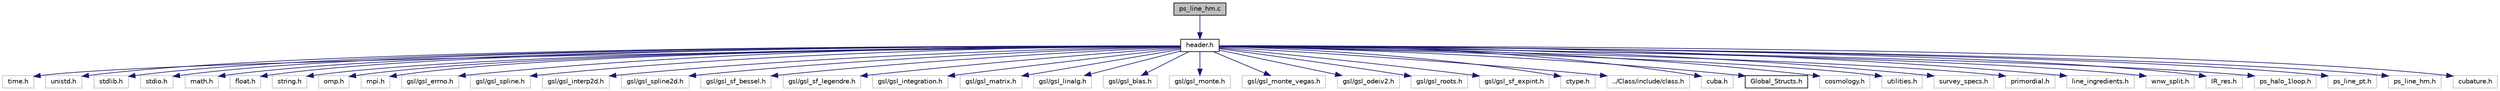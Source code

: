 digraph "ps_line_hm.c"
{
 // LATEX_PDF_SIZE
  edge [fontname="Helvetica",fontsize="10",labelfontname="Helvetica",labelfontsize="10"];
  node [fontname="Helvetica",fontsize="10",shape=record];
  Node1 [label="ps_line_hm.c",height=0.2,width=0.4,color="black", fillcolor="grey75", style="filled", fontcolor="black",tooltip="Documented halo-model computation of line power spectrum, including clustering and stochastic contrib..."];
  Node1 -> Node2 [color="midnightblue",fontsize="10",style="solid"];
  Node2 [label="header.h",height=0.2,width=0.4,color="black", fillcolor="white", style="filled",URL="$df/dcb/header_8h.html",tooltip=" "];
  Node2 -> Node3 [color="midnightblue",fontsize="10",style="solid"];
  Node3 [label="time.h",height=0.2,width=0.4,color="grey75", fillcolor="white", style="filled",tooltip=" "];
  Node2 -> Node4 [color="midnightblue",fontsize="10",style="solid"];
  Node4 [label="unistd.h",height=0.2,width=0.4,color="grey75", fillcolor="white", style="filled",tooltip=" "];
  Node2 -> Node5 [color="midnightblue",fontsize="10",style="solid"];
  Node5 [label="stdlib.h",height=0.2,width=0.4,color="grey75", fillcolor="white", style="filled",tooltip=" "];
  Node2 -> Node6 [color="midnightblue",fontsize="10",style="solid"];
  Node6 [label="stdio.h",height=0.2,width=0.4,color="grey75", fillcolor="white", style="filled",tooltip=" "];
  Node2 -> Node7 [color="midnightblue",fontsize="10",style="solid"];
  Node7 [label="math.h",height=0.2,width=0.4,color="grey75", fillcolor="white", style="filled",tooltip=" "];
  Node2 -> Node8 [color="midnightblue",fontsize="10",style="solid"];
  Node8 [label="float.h",height=0.2,width=0.4,color="grey75", fillcolor="white", style="filled",tooltip=" "];
  Node2 -> Node9 [color="midnightblue",fontsize="10",style="solid"];
  Node9 [label="string.h",height=0.2,width=0.4,color="grey75", fillcolor="white", style="filled",tooltip=" "];
  Node2 -> Node10 [color="midnightblue",fontsize="10",style="solid"];
  Node10 [label="omp.h",height=0.2,width=0.4,color="grey75", fillcolor="white", style="filled",tooltip=" "];
  Node2 -> Node11 [color="midnightblue",fontsize="10",style="solid"];
  Node11 [label="mpi.h",height=0.2,width=0.4,color="grey75", fillcolor="white", style="filled",tooltip=" "];
  Node2 -> Node12 [color="midnightblue",fontsize="10",style="solid"];
  Node12 [label="gsl/gsl_errno.h",height=0.2,width=0.4,color="grey75", fillcolor="white", style="filled",tooltip=" "];
  Node2 -> Node13 [color="midnightblue",fontsize="10",style="solid"];
  Node13 [label="gsl/gsl_spline.h",height=0.2,width=0.4,color="grey75", fillcolor="white", style="filled",tooltip=" "];
  Node2 -> Node14 [color="midnightblue",fontsize="10",style="solid"];
  Node14 [label="gsl/gsl_interp2d.h",height=0.2,width=0.4,color="grey75", fillcolor="white", style="filled",tooltip=" "];
  Node2 -> Node15 [color="midnightblue",fontsize="10",style="solid"];
  Node15 [label="gsl/gsl_spline2d.h",height=0.2,width=0.4,color="grey75", fillcolor="white", style="filled",tooltip=" "];
  Node2 -> Node16 [color="midnightblue",fontsize="10",style="solid"];
  Node16 [label="gsl/gsl_sf_bessel.h",height=0.2,width=0.4,color="grey75", fillcolor="white", style="filled",tooltip=" "];
  Node2 -> Node17 [color="midnightblue",fontsize="10",style="solid"];
  Node17 [label="gsl/gsl_sf_legendre.h",height=0.2,width=0.4,color="grey75", fillcolor="white", style="filled",tooltip=" "];
  Node2 -> Node18 [color="midnightblue",fontsize="10",style="solid"];
  Node18 [label="gsl/gsl_integration.h",height=0.2,width=0.4,color="grey75", fillcolor="white", style="filled",tooltip=" "];
  Node2 -> Node19 [color="midnightblue",fontsize="10",style="solid"];
  Node19 [label="gsl/gsl_matrix.h",height=0.2,width=0.4,color="grey75", fillcolor="white", style="filled",tooltip=" "];
  Node2 -> Node20 [color="midnightblue",fontsize="10",style="solid"];
  Node20 [label="gsl/gsl_linalg.h",height=0.2,width=0.4,color="grey75", fillcolor="white", style="filled",tooltip=" "];
  Node2 -> Node21 [color="midnightblue",fontsize="10",style="solid"];
  Node21 [label="gsl/gsl_blas.h",height=0.2,width=0.4,color="grey75", fillcolor="white", style="filled",tooltip=" "];
  Node2 -> Node22 [color="midnightblue",fontsize="10",style="solid"];
  Node22 [label="gsl/gsl_monte.h",height=0.2,width=0.4,color="grey75", fillcolor="white", style="filled",tooltip=" "];
  Node2 -> Node23 [color="midnightblue",fontsize="10",style="solid"];
  Node23 [label="gsl/gsl_monte_vegas.h",height=0.2,width=0.4,color="grey75", fillcolor="white", style="filled",tooltip=" "];
  Node2 -> Node24 [color="midnightblue",fontsize="10",style="solid"];
  Node24 [label="gsl/gsl_odeiv2.h",height=0.2,width=0.4,color="grey75", fillcolor="white", style="filled",tooltip=" "];
  Node2 -> Node25 [color="midnightblue",fontsize="10",style="solid"];
  Node25 [label="gsl/gsl_roots.h",height=0.2,width=0.4,color="grey75", fillcolor="white", style="filled",tooltip=" "];
  Node2 -> Node26 [color="midnightblue",fontsize="10",style="solid"];
  Node26 [label="gsl/gsl_sf_expint.h",height=0.2,width=0.4,color="grey75", fillcolor="white", style="filled",tooltip=" "];
  Node2 -> Node27 [color="midnightblue",fontsize="10",style="solid"];
  Node27 [label="ctype.h",height=0.2,width=0.4,color="grey75", fillcolor="white", style="filled",tooltip=" "];
  Node2 -> Node28 [color="midnightblue",fontsize="10",style="solid"];
  Node28 [label="../Class/include/class.h",height=0.2,width=0.4,color="grey75", fillcolor="white", style="filled",tooltip=" "];
  Node2 -> Node29 [color="midnightblue",fontsize="10",style="solid"];
  Node29 [label="cuba.h",height=0.2,width=0.4,color="grey75", fillcolor="white", style="filled",tooltip=" "];
  Node2 -> Node30 [color="midnightblue",fontsize="10",style="solid"];
  Node30 [label="Global_Structs.h",height=0.2,width=0.4,color="black", fillcolor="white", style="filled",URL="$d6/da5/_global___structs_8h.html",tooltip=" "];
  Node2 -> Node31 [color="midnightblue",fontsize="10",style="solid"];
  Node31 [label="cosmology.h",height=0.2,width=0.4,color="grey75", fillcolor="white", style="filled",tooltip=" "];
  Node2 -> Node32 [color="midnightblue",fontsize="10",style="solid"];
  Node32 [label="utilities.h",height=0.2,width=0.4,color="grey75", fillcolor="white", style="filled",tooltip=" "];
  Node2 -> Node33 [color="midnightblue",fontsize="10",style="solid"];
  Node33 [label="survey_specs.h",height=0.2,width=0.4,color="grey75", fillcolor="white", style="filled",tooltip=" "];
  Node2 -> Node34 [color="midnightblue",fontsize="10",style="solid"];
  Node34 [label="primordial.h",height=0.2,width=0.4,color="grey75", fillcolor="white", style="filled",tooltip=" "];
  Node2 -> Node35 [color="midnightblue",fontsize="10",style="solid"];
  Node35 [label="line_ingredients.h",height=0.2,width=0.4,color="grey75", fillcolor="white", style="filled",tooltip=" "];
  Node2 -> Node36 [color="midnightblue",fontsize="10",style="solid"];
  Node36 [label="wnw_split.h",height=0.2,width=0.4,color="grey75", fillcolor="white", style="filled",tooltip=" "];
  Node2 -> Node37 [color="midnightblue",fontsize="10",style="solid"];
  Node37 [label="IR_res.h",height=0.2,width=0.4,color="grey75", fillcolor="white", style="filled",tooltip=" "];
  Node2 -> Node38 [color="midnightblue",fontsize="10",style="solid"];
  Node38 [label="ps_halo_1loop.h",height=0.2,width=0.4,color="grey75", fillcolor="white", style="filled",tooltip=" "];
  Node2 -> Node39 [color="midnightblue",fontsize="10",style="solid"];
  Node39 [label="ps_line_pt.h",height=0.2,width=0.4,color="grey75", fillcolor="white", style="filled",tooltip=" "];
  Node2 -> Node40 [color="midnightblue",fontsize="10",style="solid"];
  Node40 [label="ps_line_hm.h",height=0.2,width=0.4,color="grey75", fillcolor="white", style="filled",tooltip=" "];
  Node2 -> Node41 [color="midnightblue",fontsize="10",style="solid"];
  Node41 [label="cubature.h",height=0.2,width=0.4,color="grey75", fillcolor="white", style="filled",tooltip=" "];
}
